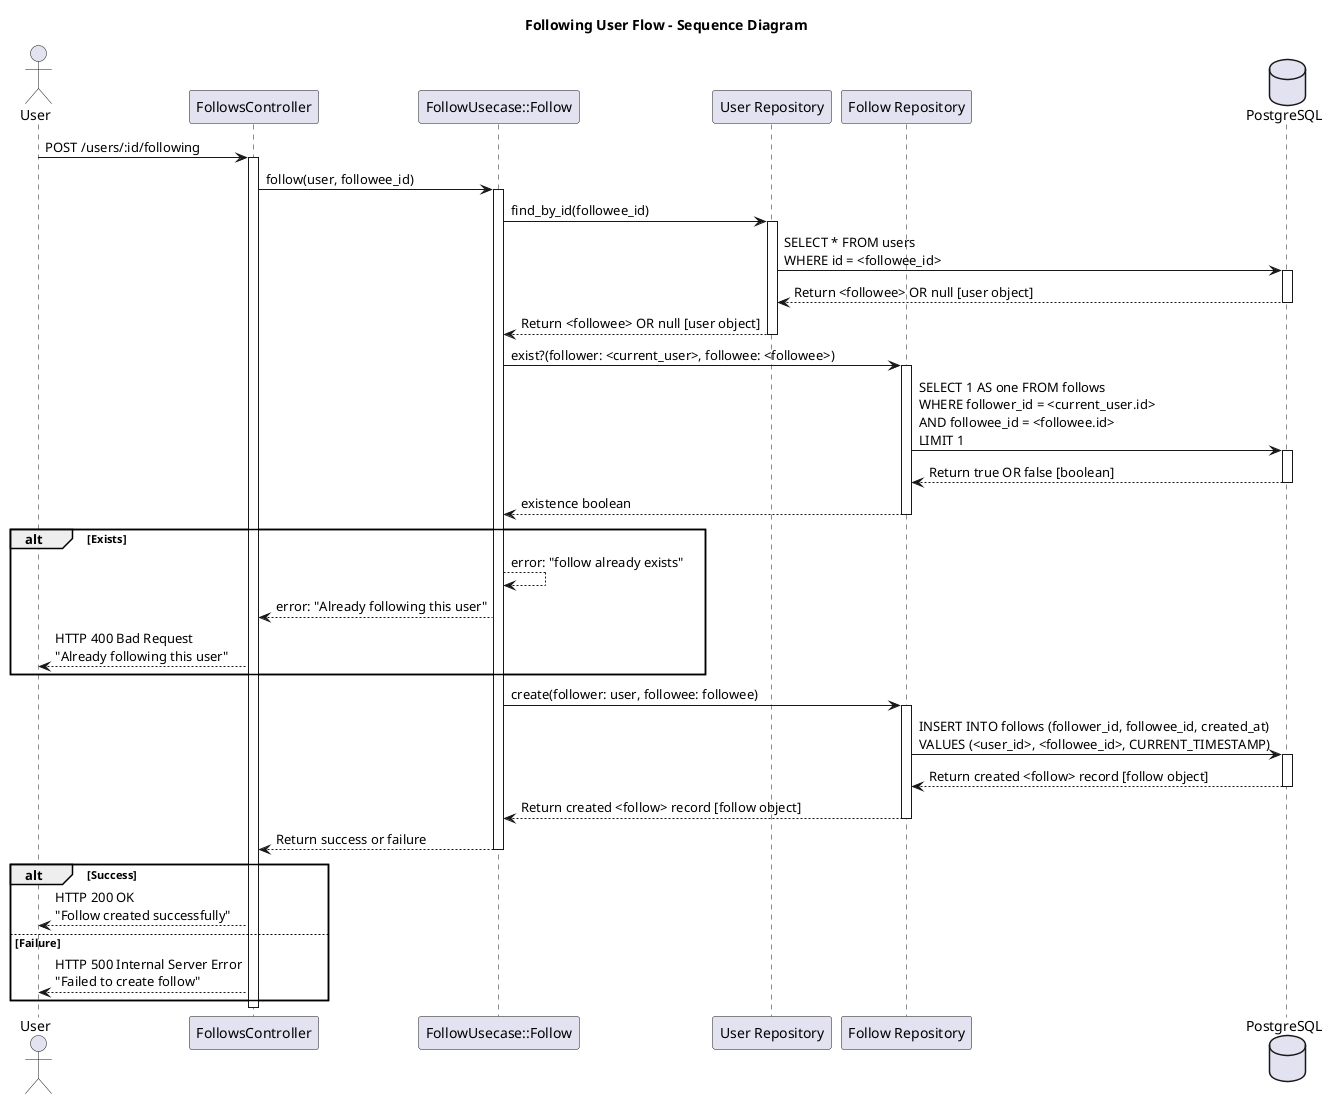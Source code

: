 @startuml FollowingUserFlow
title Following User Flow - Sequence Diagram

' Define actors and components
actor User
participant "FollowsController" as Controller
participant "FollowUsecase::Follow" as Usecase
participant "User Repository" as UserRepository
participant "Follow Repository" as FollowRepository
database "PostgreSQL" as DB

User -> Controller: POST /users/:id/following
activate Controller

Controller -> Usecase: follow(user, followee_id)
activate Usecase

Usecase -> UserRepository: find_by_id(followee_id)
activate UserRepository
UserRepository -> DB: SELECT * FROM users\nWHERE id = <followee_id>
activate DB
DB --> UserRepository: Return <followee> OR null [user object]
deactivate DB
UserRepository --> Usecase: Return <followee> OR null [user object]
deactivate UserRepository

Usecase -> FollowRepository: exist?(follower: <current_user>, followee: <followee>)
activate FollowRepository
FollowRepository -> DB: SELECT 1 AS one FROM follows\nWHERE follower_id = <current_user.id>\nAND followee_id = <followee.id>\nLIMIT 1
activate DB
DB --> FollowRepository: Return true OR false [boolean]
deactivate DB
FollowRepository --> Usecase: existence boolean
deactivate FollowRepository

alt Exists
    Usecase --> Usecase: error: "follow already exists"
    Usecase --> Controller: error: "Already following this user"
    Controller --> User: HTTP 400 Bad Request\n"Already following this user"
end

Usecase -> FollowRepository: create(follower: user, followee: followee)
activate FollowRepository
FollowRepository -> DB: INSERT INTO follows (follower_id, followee_id, created_at)\nVALUES (<user_id>, <followee_id>, CURRENT_TIMESTAMP)
activate DB
DB --> FollowRepository: Return created <follow> record [follow object]
deactivate DB
FollowRepository --> Usecase: Return created <follow> record [follow object]
deactivate FollowRepository
Usecase --> Controller: Return success or failure
deactivate Usecase

alt Success    
    Controller --> User: HTTP 200 OK\n"Follow created successfully"
else Failure
    Controller --> User: HTTP 500 Internal Server Error\n"Failed to create follow"
end
deactivate Controller

@enduml
